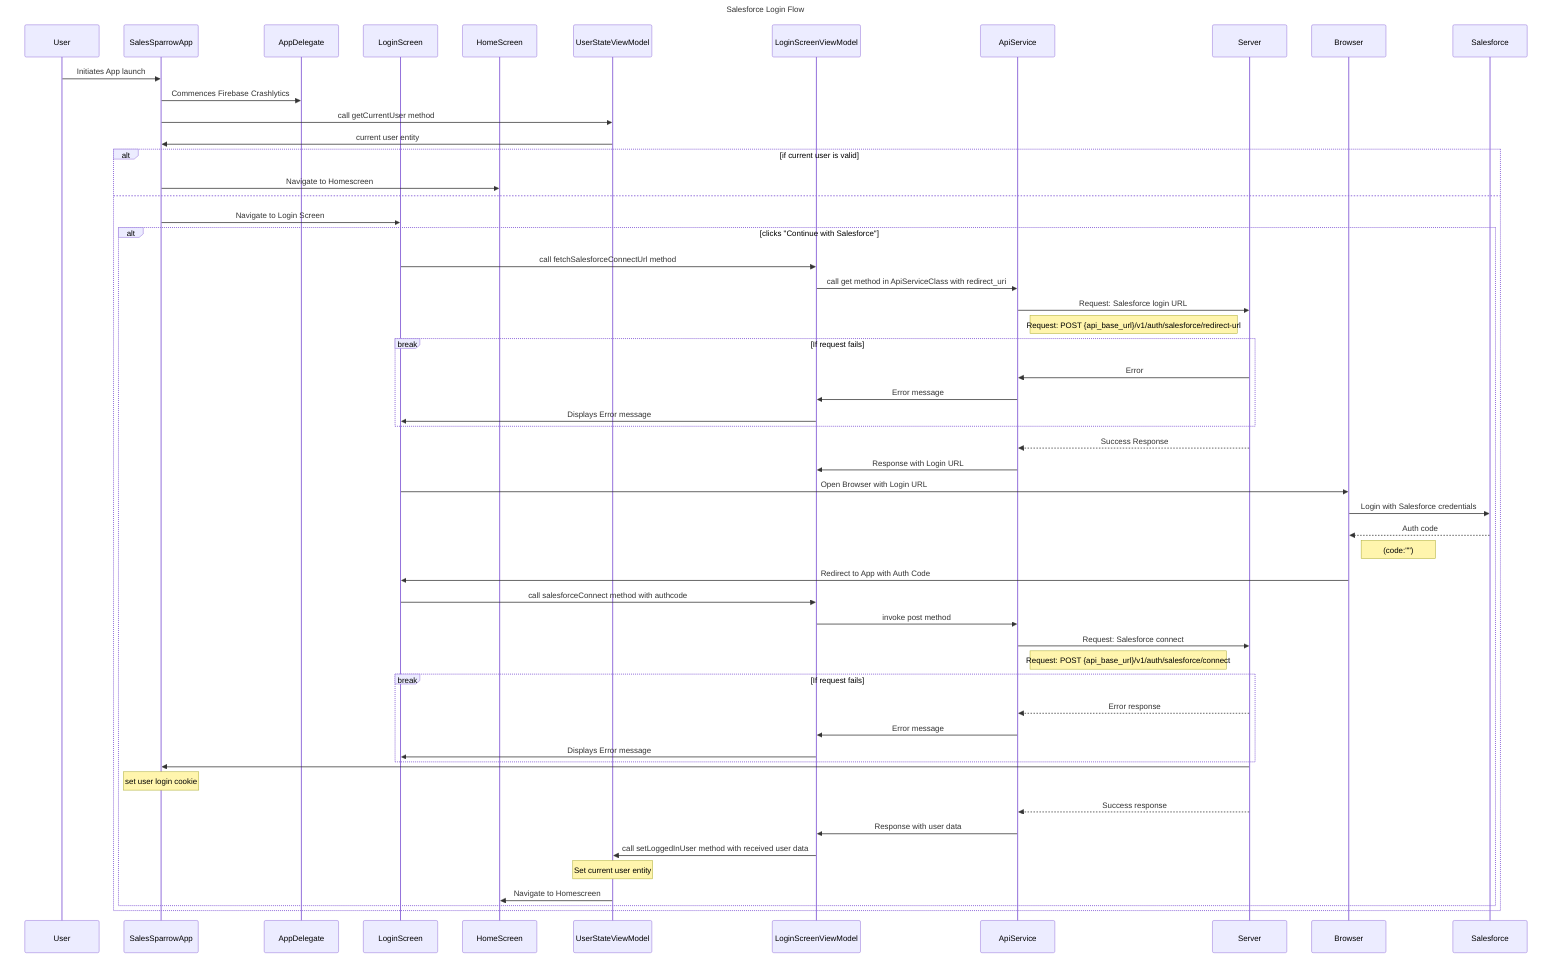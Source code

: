 sequenceDiagram
    title Salesforce Login Flow

    participant U as User
    participant SSA as SalesSparrowApp
    participant AD as AppDelegate
    participant LS as LoginScreen
    participant HS as HomeScreen
    participant USVM as UserStateViewModel
    participant LSVM as LoginScreenViewModel
    participant AS as ApiService
    participant S as Server
    participant B as Browser
    participant SF as Salesforce

    U->>SSA: Initiates App launch
    SSA->>AD: Commences Firebase Crashlytics
    SSA->>USVM: call getCurrentUser method
    USVM->>SSA: current user entity

    alt if current user is valid
        SSA->>HS: Navigate to Homescreen
    else

    SSA->>LS: Navigate to Login Screen

    alt clicks "Continue with Salesforce"
    LS->>LSVM: call fetchSalesforceConnectUrl method
    LSVM->>AS: call get method in ApiServiceClass with redirect_uri
    AS->>S: Request: Salesforce login URL
    note right of AS: Request: POST {api_base_url}/v1/auth/salesforce/redirect-url

    break If request fails
        S->>AS: Error
        AS->>LSVM: Error message
        LSVM->>LS: Displays Error message
    end

    S-->>AS: Success Response 
    AS->>LSVM: Response with Login URL

    LS->>B: Open Browser with Login URL
    B->>SF: Login with Salesforce credentials
    SF-->>B: Auth code
    note right of B: (code:"")
    
    B->>LS: Redirect to App with Auth Code

    LS->>LSVM: call salesforceConnect method with authcode
    LSVM->>AS: invoke post method
    AS->>S: Request: Salesforce connect
    note right of AS: Request: POST {api_base_url}/v1/auth/salesforce/connect

    break If request fails
        S-->>AS: Error response
        AS->>LSVM: Error message
        LSVM->>LS: Displays Error message
    end

    S->>SSA: 
    Note over SSA: set user login cookie
    S-->>AS: Success response
    AS->>LSVM: Response with user data
    LSVM->>USVM: call setLoggedInUser method with received user data
    note over USVM: Set current user entity
    USVM->>HS: Navigate to Homescreen
    end
    end